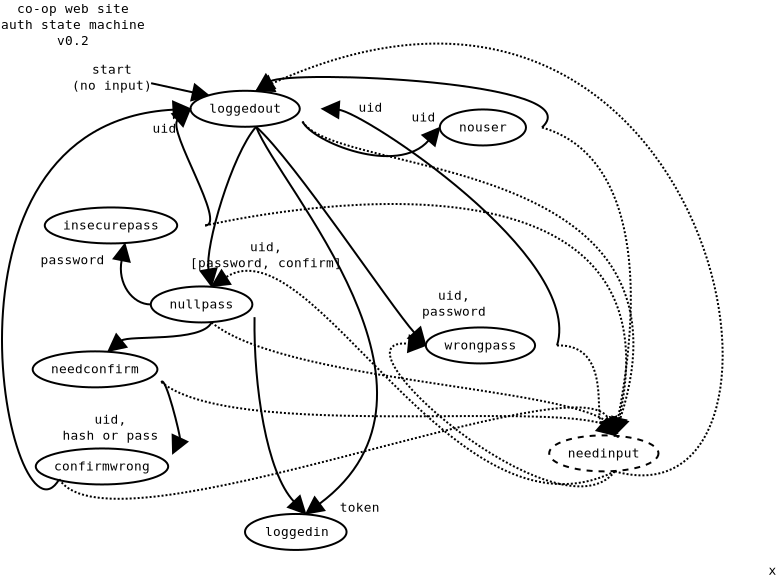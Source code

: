 <?xml version="1.0"?>
<dia:diagram xmlns:dia="http://www.lysator.liu.se/~alla/dia/">
  <dia:layer name="Background" visible="true">
    <dia:object type="ER - Attribute" version="0" id="O0">
      <dia:attribute name="obj_pos">
        <dia:point val="17.85,15.2"/>
      </dia:attribute>
      <dia:attribute name="obj_bb">
        <dia:rectangle val="17.8,15.15;23.978,17.05"/>
      </dia:attribute>
      <dia:attribute name="elem_corner">
        <dia:point val="17.85,15.2"/>
      </dia:attribute>
      <dia:attribute name="elem_width">
        <dia:real val="6.078"/>
      </dia:attribute>
      <dia:attribute name="elem_height">
        <dia:real val="1.8"/>
      </dia:attribute>
      <dia:attribute name="border_width">
        <dia:real val="0.1"/>
      </dia:attribute>
      <dia:attribute name="border_color">
        <dia:color val="#000000"/>
      </dia:attribute>
      <dia:attribute name="inner_color">
        <dia:color val="#ffffff"/>
      </dia:attribute>
      <dia:attribute name="name">
        <dia:string>#loggedin#</dia:string>
      </dia:attribute>
      <dia:attribute name="key">
        <dia:boolean val="false"/>
      </dia:attribute>
      <dia:attribute name="weak_key">
        <dia:boolean val="false"/>
      </dia:attribute>
      <dia:attribute name="derived">
        <dia:boolean val="false"/>
      </dia:attribute>
      <dia:attribute name="multivalued">
        <dia:boolean val="false"/>
      </dia:attribute>
    </dia:object>
    <dia:object type="Standard - Line" version="0" id="O1">
      <dia:attribute name="obj_pos">
        <dia:point val="13.156,-6.338"/>
      </dia:attribute>
      <dia:attribute name="obj_bb">
        <dia:rectangle val="13.107,-6.477;16.258,-4.914"/>
      </dia:attribute>
      <dia:attribute name="conn_endpoints">
        <dia:point val="13.156,-6.338"/>
        <dia:point val="16.086,-5.695"/>
      </dia:attribute>
      <dia:attribute name="numcp">
        <dia:int val="1"/>
      </dia:attribute>
      <dia:attribute name="end_arrow">
        <dia:enum val="3"/>
      </dia:attribute>
      <dia:attribute name="end_arrow_length">
        <dia:real val="0.8"/>
      </dia:attribute>
      <dia:attribute name="end_arrow_width">
        <dia:real val="0.8"/>
      </dia:attribute>
      <dia:connections>
        <dia:connection handle="1" to="O3" connection="0"/>
      </dia:connections>
    </dia:object>
    <dia:object type="Standard - Text" version="0" id="O2">
      <dia:attribute name="obj_pos">
        <dia:point val="11.2,-6.806"/>
      </dia:attribute>
      <dia:attribute name="obj_bb">
        <dia:rectangle val="8.676,-7.424;13.724,-5.824"/>
      </dia:attribute>
      <dia:attribute name="text">
        <dia:composite type="text">
          <dia:attribute name="string">
            <dia:string>#start
(no input)#</dia:string>
          </dia:attribute>
          <dia:attribute name="font">
            <dia:font name="Courier"/>
          </dia:attribute>
          <dia:attribute name="height">
            <dia:real val="0.8"/>
          </dia:attribute>
          <dia:attribute name="pos">
            <dia:point val="11.2,-6.806"/>
          </dia:attribute>
          <dia:attribute name="color">
            <dia:color val="#000000"/>
          </dia:attribute>
          <dia:attribute name="alignment">
            <dia:enum val="1"/>
          </dia:attribute>
        </dia:composite>
      </dia:attribute>
    </dia:object>
    <dia:object type="ER - Attribute" version="0" id="O3">
      <dia:attribute name="obj_pos">
        <dia:point val="15.125,-5.959"/>
      </dia:attribute>
      <dia:attribute name="obj_bb">
        <dia:rectangle val="15.075,-6.009;21.738,-4.109"/>
      </dia:attribute>
      <dia:attribute name="elem_corner">
        <dia:point val="15.125,-5.959"/>
      </dia:attribute>
      <dia:attribute name="elem_width">
        <dia:real val="6.563"/>
      </dia:attribute>
      <dia:attribute name="elem_height">
        <dia:real val="1.8"/>
      </dia:attribute>
      <dia:attribute name="border_width">
        <dia:real val="0.1"/>
      </dia:attribute>
      <dia:attribute name="border_color">
        <dia:color val="#000000"/>
      </dia:attribute>
      <dia:attribute name="inner_color">
        <dia:color val="#ffffff"/>
      </dia:attribute>
      <dia:attribute name="name">
        <dia:string>#loggedout#</dia:string>
      </dia:attribute>
      <dia:attribute name="key">
        <dia:boolean val="false"/>
      </dia:attribute>
      <dia:attribute name="weak_key">
        <dia:boolean val="false"/>
      </dia:attribute>
      <dia:attribute name="derived">
        <dia:boolean val="false"/>
      </dia:attribute>
      <dia:attribute name="multivalued">
        <dia:boolean val="false"/>
      </dia:attribute>
    </dia:object>
    <dia:object type="Standard - BezierLine" version="0" id="O4">
      <dia:attribute name="obj_pos">
        <dia:point val="18.407,-4.159"/>
      </dia:attribute>
      <dia:attribute name="obj_bb">
        <dia:rectangle val="18.311,-4.255;26.989,6.872"/>
      </dia:attribute>
      <dia:attribute name="bez_points">
        <dia:point val="18.407,-4.159"/>
        <dia:point val="20.328,-2.442"/>
        <dia:point val="25.119,4.799"/>
        <dia:point val="26.89,6.774"/>
      </dia:attribute>
      <dia:attribute name="corner_types">
        <dia:enum val="0"/>
        <dia:enum val="0"/>
      </dia:attribute>
      <dia:attribute name="line_width">
        <dia:real val="0.1"/>
      </dia:attribute>
      <dia:attribute name="end_arrow">
        <dia:enum val="3"/>
      </dia:attribute>
      <dia:attribute name="end_arrow_length">
        <dia:real val="0.8"/>
      </dia:attribute>
      <dia:attribute name="end_arrow_width">
        <dia:real val="0.8"/>
      </dia:attribute>
      <dia:connections>
        <dia:connection handle="0" to="O3" connection="6"/>
        <dia:connection handle="3" to="O6" connection="3"/>
      </dia:connections>
    </dia:object>
    <dia:object type="Standard - Text" version="0" id="O5">
      <dia:attribute name="obj_pos">
        <dia:point val="28.3,4.494"/>
      </dia:attribute>
      <dia:attribute name="obj_bb">
        <dia:rectangle val="26.261,3.876;30.339,5.476"/>
      </dia:attribute>
      <dia:attribute name="text">
        <dia:composite type="text">
          <dia:attribute name="string">
            <dia:string>#uid,
password#</dia:string>
          </dia:attribute>
          <dia:attribute name="font">
            <dia:font name="Courier"/>
          </dia:attribute>
          <dia:attribute name="height">
            <dia:real val="0.8"/>
          </dia:attribute>
          <dia:attribute name="pos">
            <dia:point val="28.3,4.494"/>
          </dia:attribute>
          <dia:attribute name="color">
            <dia:color val="#000000"/>
          </dia:attribute>
          <dia:attribute name="alignment">
            <dia:enum val="1"/>
          </dia:attribute>
        </dia:composite>
      </dia:attribute>
    </dia:object>
    <dia:object type="ER - Attribute" version="0" id="O6">
      <dia:attribute name="obj_pos">
        <dia:point val="26.89,5.874"/>
      </dia:attribute>
      <dia:attribute name="obj_bb">
        <dia:rectangle val="26.84,5.824;33.503,7.724"/>
      </dia:attribute>
      <dia:attribute name="elem_corner">
        <dia:point val="26.89,5.874"/>
      </dia:attribute>
      <dia:attribute name="elem_width">
        <dia:real val="6.563"/>
      </dia:attribute>
      <dia:attribute name="elem_height">
        <dia:real val="1.8"/>
      </dia:attribute>
      <dia:attribute name="border_width">
        <dia:real val="0.1"/>
      </dia:attribute>
      <dia:attribute name="border_color">
        <dia:color val="#000000"/>
      </dia:attribute>
      <dia:attribute name="inner_color">
        <dia:color val="#ffffff"/>
      </dia:attribute>
      <dia:attribute name="name">
        <dia:string>#wrongpass#</dia:string>
      </dia:attribute>
      <dia:attribute name="key">
        <dia:boolean val="false"/>
      </dia:attribute>
      <dia:attribute name="weak_key">
        <dia:boolean val="false"/>
      </dia:attribute>
      <dia:attribute name="derived">
        <dia:boolean val="false"/>
      </dia:attribute>
      <dia:attribute name="multivalued">
        <dia:boolean val="false"/>
      </dia:attribute>
    </dia:object>
    <dia:object type="Standard - Text" version="0" id="O7">
      <dia:attribute name="obj_pos">
        <dia:point val="18.906,2.065"/>
      </dia:attribute>
      <dia:attribute name="obj_bb">
        <dia:rectangle val="14.201,1.448;23.612,3.048"/>
      </dia:attribute>
      <dia:attribute name="text">
        <dia:composite type="text">
          <dia:attribute name="string">
            <dia:string>#uid,
[password, confirm]#</dia:string>
          </dia:attribute>
          <dia:attribute name="font">
            <dia:font name="Courier"/>
          </dia:attribute>
          <dia:attribute name="height">
            <dia:real val="0.8"/>
          </dia:attribute>
          <dia:attribute name="pos">
            <dia:point val="18.906,2.065"/>
          </dia:attribute>
          <dia:attribute name="color">
            <dia:color val="#000000"/>
          </dia:attribute>
          <dia:attribute name="alignment">
            <dia:enum val="1"/>
          </dia:attribute>
        </dia:composite>
      </dia:attribute>
    </dia:object>
    <dia:object type="Standard - BezierLine" version="0" id="O8">
      <dia:attribute name="obj_pos">
        <dia:point val="18.407,-4.159"/>
      </dia:attribute>
      <dia:attribute name="obj_bb">
        <dia:rectangle val="16.081,-4.226;18.474,3.922"/>
      </dia:attribute>
      <dia:attribute name="bez_points">
        <dia:point val="18.407,-4.159"/>
        <dia:point val="17.207,-2.809"/>
        <dia:point val="15.83,1.862"/>
        <dia:point val="16.179,3.824"/>
      </dia:attribute>
      <dia:attribute name="corner_types">
        <dia:enum val="0"/>
        <dia:enum val="0"/>
      </dia:attribute>
      <dia:attribute name="line_width">
        <dia:real val="0.1"/>
      </dia:attribute>
      <dia:attribute name="end_arrow">
        <dia:enum val="3"/>
      </dia:attribute>
      <dia:attribute name="end_arrow_length">
        <dia:real val="0.8"/>
      </dia:attribute>
      <dia:attribute name="end_arrow_width">
        <dia:real val="0.8"/>
      </dia:attribute>
      <dia:connections>
        <dia:connection handle="0" to="O3" connection="6"/>
        <dia:connection handle="3" to="O9" connection="1"/>
      </dia:connections>
    </dia:object>
    <dia:object type="ER - Attribute" version="0" id="O9">
      <dia:attribute name="obj_pos">
        <dia:point val="13.14,3.824"/>
      </dia:attribute>
      <dia:attribute name="obj_bb">
        <dia:rectangle val="13.09,3.774;19.268,5.674"/>
      </dia:attribute>
      <dia:attribute name="elem_corner">
        <dia:point val="13.14,3.824"/>
      </dia:attribute>
      <dia:attribute name="elem_width">
        <dia:real val="6.078"/>
      </dia:attribute>
      <dia:attribute name="elem_height">
        <dia:real val="1.8"/>
      </dia:attribute>
      <dia:attribute name="border_width">
        <dia:real val="0.1"/>
      </dia:attribute>
      <dia:attribute name="border_color">
        <dia:color val="#000000"/>
      </dia:attribute>
      <dia:attribute name="inner_color">
        <dia:color val="#ffffff"/>
      </dia:attribute>
      <dia:attribute name="name">
        <dia:string>#nullpass#</dia:string>
      </dia:attribute>
      <dia:attribute name="key">
        <dia:boolean val="false"/>
      </dia:attribute>
      <dia:attribute name="weak_key">
        <dia:boolean val="false"/>
      </dia:attribute>
      <dia:attribute name="derived">
        <dia:boolean val="false"/>
      </dia:attribute>
      <dia:attribute name="multivalued">
        <dia:boolean val="false"/>
      </dia:attribute>
    </dia:object>
    <dia:object type="ER - Attribute" version="0" id="O10">
      <dia:attribute name="obj_pos">
        <dia:point val="7.84,-0.126"/>
      </dia:attribute>
      <dia:attribute name="obj_bb">
        <dia:rectangle val="7.79,-0.176;15.908,1.724"/>
      </dia:attribute>
      <dia:attribute name="elem_corner">
        <dia:point val="7.84,-0.126"/>
      </dia:attribute>
      <dia:attribute name="elem_width">
        <dia:real val="8.018"/>
      </dia:attribute>
      <dia:attribute name="elem_height">
        <dia:real val="1.8"/>
      </dia:attribute>
      <dia:attribute name="border_width">
        <dia:real val="0.1"/>
      </dia:attribute>
      <dia:attribute name="border_color">
        <dia:color val="#000000"/>
      </dia:attribute>
      <dia:attribute name="inner_color">
        <dia:color val="#ffffff"/>
      </dia:attribute>
      <dia:attribute name="name">
        <dia:string>#insecurepass#</dia:string>
      </dia:attribute>
      <dia:attribute name="key">
        <dia:boolean val="false"/>
      </dia:attribute>
      <dia:attribute name="weak_key">
        <dia:boolean val="false"/>
      </dia:attribute>
      <dia:attribute name="derived">
        <dia:boolean val="false"/>
      </dia:attribute>
      <dia:attribute name="multivalued">
        <dia:boolean val="false"/>
      </dia:attribute>
    </dia:object>
    <dia:object type="Standard - Text" version="0" id="O11">
      <dia:attribute name="obj_pos">
        <dia:point val="11.129,10.691"/>
      </dia:attribute>
      <dia:attribute name="obj_bb">
        <dia:rectangle val="8.12,10.074;14.138,11.674"/>
      </dia:attribute>
      <dia:attribute name="text">
        <dia:composite type="text">
          <dia:attribute name="string">
            <dia:string>#uid,
hash or pass#</dia:string>
          </dia:attribute>
          <dia:attribute name="font">
            <dia:font name="Courier"/>
          </dia:attribute>
          <dia:attribute name="height">
            <dia:real val="0.8"/>
          </dia:attribute>
          <dia:attribute name="pos">
            <dia:point val="11.129,10.691"/>
          </dia:attribute>
          <dia:attribute name="color">
            <dia:color val="#000000"/>
          </dia:attribute>
          <dia:attribute name="alignment">
            <dia:enum val="1"/>
          </dia:attribute>
        </dia:composite>
      </dia:attribute>
    </dia:object>
    <dia:object type="Standard - BezierLine" version="0" id="O12">
      <dia:attribute name="obj_pos">
        <dia:point val="13.666,8.606"/>
      </dia:attribute>
      <dia:attribute name="obj_bb">
        <dia:rectangle val="13.647,8.595;14.276,12.231"/>
      </dia:attribute>
      <dia:attribute name="bez_points">
        <dia:point val="13.666,8.606"/>
        <dia:point val="13.877,8.228"/>
        <dia:point val="14.633,11.339"/>
        <dia:point val="14.233,12.189"/>
      </dia:attribute>
      <dia:attribute name="corner_types">
        <dia:enum val="0"/>
        <dia:enum val="0"/>
      </dia:attribute>
      <dia:attribute name="line_width">
        <dia:real val="0.1"/>
      </dia:attribute>
      <dia:attribute name="end_arrow">
        <dia:enum val="3"/>
      </dia:attribute>
      <dia:attribute name="end_arrow_length">
        <dia:real val="0.8"/>
      </dia:attribute>
      <dia:attribute name="end_arrow_width">
        <dia:real val="0.8"/>
      </dia:attribute>
      <dia:connections>
        <dia:connection handle="0" to="O39" connection="7"/>
        <dia:connection handle="3" to="O20" connection="2"/>
      </dia:connections>
    </dia:object>
    <dia:object type="Standard - BezierLine" version="0" id="O13">
      <dia:attribute name="obj_pos">
        <dia:point val="8.564,13.461"/>
      </dia:attribute>
      <dia:attribute name="obj_bb">
        <dia:rectangle val="8.359,-5.744;15.81,13.58"/>
      </dia:attribute>
      <dia:attribute name="bez_points">
        <dia:point val="8.564,13.461"/>
        <dia:point val="6.187,17.558"/>
        <dia:point val="1.417,-4.342"/>
        <dia:point val="15.125,-5.059"/>
      </dia:attribute>
      <dia:attribute name="corner_types">
        <dia:enum val="0"/>
        <dia:enum val="0"/>
      </dia:attribute>
      <dia:attribute name="line_width">
        <dia:real val="0.1"/>
      </dia:attribute>
      <dia:attribute name="end_arrow">
        <dia:enum val="3"/>
      </dia:attribute>
      <dia:attribute name="end_arrow_length">
        <dia:real val="0.8"/>
      </dia:attribute>
      <dia:attribute name="end_arrow_width">
        <dia:real val="0.8"/>
      </dia:attribute>
      <dia:connections>
        <dia:connection handle="0" to="O20" connection="5"/>
        <dia:connection handle="3" to="O3" connection="3"/>
      </dia:connections>
    </dia:object>
    <dia:object type="Standard - BezierLine" version="0" id="O14">
      <dia:attribute name="obj_pos">
        <dia:point val="33.453,6.774"/>
      </dia:attribute>
      <dia:attribute name="obj_bb">
        <dia:rectangle val="21.587,-5.16;33.676,6.996"/>
      </dia:attribute>
      <dia:attribute name="bez_points">
        <dia:point val="33.453,6.774"/>
        <dia:point val="34.803,2.324"/>
        <dia:point val="23.706,-4.935"/>
        <dia:point val="21.688,-5.059"/>
      </dia:attribute>
      <dia:attribute name="corner_types">
        <dia:enum val="0"/>
        <dia:enum val="0"/>
      </dia:attribute>
      <dia:attribute name="line_width">
        <dia:real val="0.1"/>
      </dia:attribute>
      <dia:attribute name="end_arrow">
        <dia:enum val="3"/>
      </dia:attribute>
      <dia:attribute name="end_arrow_length">
        <dia:real val="0.8"/>
      </dia:attribute>
      <dia:attribute name="end_arrow_width">
        <dia:real val="0.8"/>
      </dia:attribute>
      <dia:connections>
        <dia:connection handle="0" to="O6" connection="4"/>
        <dia:connection handle="3" to="O3" connection="4"/>
      </dia:connections>
    </dia:object>
    <dia:object type="Standard - Text" version="0" id="O15">
      <dia:attribute name="obj_pos">
        <dia:point val="26.776,-4.429"/>
      </dia:attribute>
      <dia:attribute name="obj_bb">
        <dia:rectangle val="25.948,-5.046;27.603,-4.246"/>
      </dia:attribute>
      <dia:attribute name="text">
        <dia:composite type="text">
          <dia:attribute name="string">
            <dia:string>#uid#</dia:string>
          </dia:attribute>
          <dia:attribute name="font">
            <dia:font name="Courier"/>
          </dia:attribute>
          <dia:attribute name="height">
            <dia:real val="0.8"/>
          </dia:attribute>
          <dia:attribute name="pos">
            <dia:point val="26.776,-4.429"/>
          </dia:attribute>
          <dia:attribute name="color">
            <dia:color val="#000000"/>
          </dia:attribute>
          <dia:attribute name="alignment">
            <dia:enum val="1"/>
          </dia:attribute>
        </dia:composite>
      </dia:attribute>
    </dia:object>
    <dia:object type="Standard - BezierLine" version="0" id="O16">
      <dia:attribute name="obj_pos">
        <dia:point val="18.407,-4.159"/>
      </dia:attribute>
      <dia:attribute name="obj_bb">
        <dia:rectangle val="18.257,-4.309;21.195,15.612"/>
      </dia:attribute>
      <dia:attribute name="bez_points">
        <dia:point val="18.407,-4.159"/>
        <dia:point val="19.556,-1.159"/>
        <dia:point val="29.132,9.091"/>
        <dia:point val="20.889,15.2"/>
      </dia:attribute>
      <dia:attribute name="corner_types">
        <dia:enum val="0"/>
        <dia:enum val="0"/>
      </dia:attribute>
      <dia:attribute name="line_width">
        <dia:real val="0.1"/>
      </dia:attribute>
      <dia:attribute name="end_arrow">
        <dia:enum val="3"/>
      </dia:attribute>
      <dia:attribute name="end_arrow_length">
        <dia:real val="0.8"/>
      </dia:attribute>
      <dia:attribute name="end_arrow_width">
        <dia:real val="0.8"/>
      </dia:attribute>
      <dia:connections>
        <dia:connection handle="0" to="O3" connection="6"/>
        <dia:connection handle="3" to="O0" connection="1"/>
      </dia:connections>
    </dia:object>
    <dia:object type="Standard - Text" version="0" id="O17">
      <dia:attribute name="obj_pos">
        <dia:point val="23.591,15.092"/>
      </dia:attribute>
      <dia:attribute name="obj_bb">
        <dia:rectangle val="22.279,14.475;24.903,15.275"/>
      </dia:attribute>
      <dia:attribute name="text">
        <dia:composite type="text">
          <dia:attribute name="string">
            <dia:string>#token#</dia:string>
          </dia:attribute>
          <dia:attribute name="font">
            <dia:font name="Courier"/>
          </dia:attribute>
          <dia:attribute name="height">
            <dia:real val="0.8"/>
          </dia:attribute>
          <dia:attribute name="pos">
            <dia:point val="23.591,15.092"/>
          </dia:attribute>
          <dia:attribute name="color">
            <dia:color val="#000000"/>
          </dia:attribute>
          <dia:attribute name="alignment">
            <dia:enum val="1"/>
          </dia:attribute>
        </dia:composite>
      </dia:attribute>
    </dia:object>
    <dia:object type="Standard - BezierLine" version="0" id="O18">
      <dia:attribute name="obj_pos">
        <dia:point val="18.328,5.36"/>
      </dia:attribute>
      <dia:attribute name="obj_bb">
        <dia:rectangle val="18.157,5.188;20.992,15.303"/>
      </dia:attribute>
      <dia:attribute name="bez_points">
        <dia:point val="18.328,5.36"/>
        <dia:point val="18.276,8.791"/>
        <dia:point val="18.925,13.141"/>
        <dia:point val="20.889,15.2"/>
      </dia:attribute>
      <dia:attribute name="corner_types">
        <dia:enum val="0"/>
        <dia:enum val="0"/>
      </dia:attribute>
      <dia:attribute name="line_width">
        <dia:real val="0.1"/>
      </dia:attribute>
      <dia:attribute name="end_arrow">
        <dia:enum val="3"/>
      </dia:attribute>
      <dia:attribute name="end_arrow_length">
        <dia:real val="0.8"/>
      </dia:attribute>
      <dia:attribute name="end_arrow_width">
        <dia:real val="0.8"/>
      </dia:attribute>
      <dia:connections>
        <dia:connection handle="0" to="O9" connection="7"/>
        <dia:connection handle="3" to="O0" connection="1"/>
      </dia:connections>
    </dia:object>
    <dia:object type="ER - Attribute" version="0" id="O19">
      <dia:attribute name="obj_pos">
        <dia:point val="27.59,-5.025"/>
      </dia:attribute>
      <dia:attribute name="obj_bb">
        <dia:rectangle val="27.54,-5.075;32.749,-3.175"/>
      </dia:attribute>
      <dia:attribute name="elem_corner">
        <dia:point val="27.59,-5.025"/>
      </dia:attribute>
      <dia:attribute name="elem_width">
        <dia:real val="5.109"/>
      </dia:attribute>
      <dia:attribute name="elem_height">
        <dia:real val="1.8"/>
      </dia:attribute>
      <dia:attribute name="border_width">
        <dia:real val="0.1"/>
      </dia:attribute>
      <dia:attribute name="border_color">
        <dia:color val="#000000"/>
      </dia:attribute>
      <dia:attribute name="inner_color">
        <dia:color val="#ffffff"/>
      </dia:attribute>
      <dia:attribute name="name">
        <dia:string>#nouser#</dia:string>
      </dia:attribute>
      <dia:attribute name="key">
        <dia:boolean val="false"/>
      </dia:attribute>
      <dia:attribute name="weak_key">
        <dia:boolean val="false"/>
      </dia:attribute>
      <dia:attribute name="derived">
        <dia:boolean val="false"/>
      </dia:attribute>
      <dia:attribute name="multivalued">
        <dia:boolean val="false"/>
      </dia:attribute>
    </dia:object>
    <dia:object type="ER - Attribute" version="0" id="O20">
      <dia:attribute name="obj_pos">
        <dia:point val="7.39,11.925"/>
      </dia:attribute>
      <dia:attribute name="obj_bb">
        <dia:rectangle val="7.34,11.875;15.458,13.775"/>
      </dia:attribute>
      <dia:attribute name="elem_corner">
        <dia:point val="7.39,11.925"/>
      </dia:attribute>
      <dia:attribute name="elem_width">
        <dia:real val="8.018"/>
      </dia:attribute>
      <dia:attribute name="elem_height">
        <dia:real val="1.8"/>
      </dia:attribute>
      <dia:attribute name="border_width">
        <dia:real val="0.1"/>
      </dia:attribute>
      <dia:attribute name="border_color">
        <dia:color val="#000000"/>
      </dia:attribute>
      <dia:attribute name="inner_color">
        <dia:color val="#ffffff"/>
      </dia:attribute>
      <dia:attribute name="name">
        <dia:string>#confirmwrong#</dia:string>
      </dia:attribute>
      <dia:attribute name="key">
        <dia:boolean val="false"/>
      </dia:attribute>
      <dia:attribute name="weak_key">
        <dia:boolean val="false"/>
      </dia:attribute>
      <dia:attribute name="derived">
        <dia:boolean val="false"/>
      </dia:attribute>
      <dia:attribute name="multivalued">
        <dia:boolean val="false"/>
      </dia:attribute>
    </dia:object>
    <dia:object type="Standard - BezierLine" version="0" id="O21">
      <dia:attribute name="obj_pos">
        <dia:point val="13.14,4.724"/>
      </dia:attribute>
      <dia:attribute name="obj_bb">
        <dia:rectangle val="11.749,1.574;13.187,4.77"/>
      </dia:attribute>
      <dia:attribute name="bez_points">
        <dia:point val="13.14,4.724"/>
        <dia:point val="12.21,4.724"/>
        <dia:point val="11.456,3.665"/>
        <dia:point val="11.849,1.674"/>
      </dia:attribute>
      <dia:attribute name="corner_types">
        <dia:enum val="0"/>
        <dia:enum val="0"/>
      </dia:attribute>
      <dia:attribute name="line_width">
        <dia:real val="0.1"/>
      </dia:attribute>
      <dia:attribute name="end_arrow">
        <dia:enum val="3"/>
      </dia:attribute>
      <dia:attribute name="end_arrow_length">
        <dia:real val="0.8"/>
      </dia:attribute>
      <dia:attribute name="end_arrow_width">
        <dia:real val="0.8"/>
      </dia:attribute>
      <dia:connections>
        <dia:connection handle="0" to="O9" connection="3"/>
        <dia:connection handle="3" to="O10" connection="6"/>
      </dia:connections>
    </dia:object>
    <dia:object type="Standard - BezierLine" version="0" id="O22">
      <dia:attribute name="obj_pos">
        <dia:point val="15.858,0.774"/>
      </dia:attribute>
      <dia:attribute name="obj_bb">
        <dia:rectangle val="15.072,-5.119;15.858,0.83"/>
      </dia:attribute>
      <dia:attribute name="bez_points">
        <dia:point val="15.858,0.774"/>
        <dia:point val="16.986,0.774"/>
        <dia:point val="13.925,-4.009"/>
        <dia:point val="15.125,-5.059"/>
      </dia:attribute>
      <dia:attribute name="corner_types">
        <dia:enum val="0"/>
        <dia:enum val="0"/>
      </dia:attribute>
      <dia:attribute name="line_width">
        <dia:real val="0.1"/>
      </dia:attribute>
      <dia:attribute name="end_arrow">
        <dia:enum val="3"/>
      </dia:attribute>
      <dia:attribute name="end_arrow_length">
        <dia:real val="0.8"/>
      </dia:attribute>
      <dia:attribute name="end_arrow_width">
        <dia:real val="0.8"/>
      </dia:attribute>
      <dia:connections>
        <dia:connection handle="0" to="O10" connection="4"/>
        <dia:connection handle="3" to="O3" connection="3"/>
      </dia:connections>
    </dia:object>
    <dia:object type="Standard - BezierLine" version="0" id="O23">
      <dia:attribute name="obj_pos">
        <dia:point val="32.699,-4.125"/>
      </dia:attribute>
      <dia:attribute name="obj_bb">
        <dia:rectangle val="18.326,-6.04;32.815,-3.996"/>
      </dia:attribute>
      <dia:attribute name="bez_points">
        <dia:point val="32.699,-4.125"/>
        <dia:point val="35.272,-6.451"/>
        <dia:point val="20.026,-7.029"/>
        <dia:point val="18.407,-5.959"/>
      </dia:attribute>
      <dia:attribute name="corner_types">
        <dia:enum val="0"/>
        <dia:enum val="0"/>
      </dia:attribute>
      <dia:attribute name="line_width">
        <dia:real val="0.1"/>
      </dia:attribute>
      <dia:attribute name="end_arrow">
        <dia:enum val="3"/>
      </dia:attribute>
      <dia:attribute name="end_arrow_length">
        <dia:real val="0.8"/>
      </dia:attribute>
      <dia:attribute name="end_arrow_width">
        <dia:real val="0.8"/>
      </dia:attribute>
      <dia:connections>
        <dia:connection handle="0" to="O19" connection="4"/>
        <dia:connection handle="3" to="O3" connection="1"/>
      </dia:connections>
    </dia:object>
    <dia:object type="Standard - Text" version="0" id="O24">
      <dia:attribute name="obj_pos">
        <dia:point val="9.226,2.712"/>
      </dia:attribute>
      <dia:attribute name="obj_bb">
        <dia:rectangle val="7.186,2.095;11.265,2.895"/>
      </dia:attribute>
      <dia:attribute name="text">
        <dia:composite type="text">
          <dia:attribute name="string">
            <dia:string>#password#</dia:string>
          </dia:attribute>
          <dia:attribute name="font">
            <dia:font name="Courier"/>
          </dia:attribute>
          <dia:attribute name="height">
            <dia:real val="0.8"/>
          </dia:attribute>
          <dia:attribute name="pos">
            <dia:point val="9.226,2.712"/>
          </dia:attribute>
          <dia:attribute name="color">
            <dia:color val="#000000"/>
          </dia:attribute>
          <dia:attribute name="alignment">
            <dia:enum val="1"/>
          </dia:attribute>
        </dia:composite>
      </dia:attribute>
    </dia:object>
    <dia:object type="Standard - BezierLine" version="0" id="O25">
      <dia:attribute name="obj_pos">
        <dia:point val="20.727,-4.422"/>
      </dia:attribute>
      <dia:attribute name="obj_bb">
        <dia:rectangle val="20.676,-4.473;27.713,-4.019"/>
      </dia:attribute>
      <dia:attribute name="bez_points">
        <dia:point val="20.727,-4.422"/>
        <dia:point val="21.206,-3.409"/>
        <dia:point val="25.477,-1.666"/>
        <dia:point val="27.59,-4.125"/>
      </dia:attribute>
      <dia:attribute name="corner_types">
        <dia:enum val="0"/>
        <dia:enum val="0"/>
      </dia:attribute>
      <dia:attribute name="line_width">
        <dia:real val="0.1"/>
      </dia:attribute>
      <dia:attribute name="end_arrow">
        <dia:enum val="3"/>
      </dia:attribute>
      <dia:attribute name="end_arrow_length">
        <dia:real val="0.8"/>
      </dia:attribute>
      <dia:attribute name="end_arrow_width">
        <dia:real val="0.8"/>
      </dia:attribute>
      <dia:connections>
        <dia:connection handle="0" to="O3" connection="7"/>
        <dia:connection handle="3" to="O19" connection="3"/>
      </dia:connections>
    </dia:object>
    <dia:object type="ER - Attribute" version="0" id="O26">
      <dia:attribute name="obj_pos">
        <dia:point val="33.06,11.271"/>
      </dia:attribute>
      <dia:attribute name="obj_bb">
        <dia:rectangle val="33.011,11.221;39.674,13.121"/>
      </dia:attribute>
      <dia:attribute name="elem_corner">
        <dia:point val="33.06,11.271"/>
      </dia:attribute>
      <dia:attribute name="elem_width">
        <dia:real val="6.563"/>
      </dia:attribute>
      <dia:attribute name="elem_height">
        <dia:real val="1.8"/>
      </dia:attribute>
      <dia:attribute name="border_width">
        <dia:real val="0.1"/>
      </dia:attribute>
      <dia:attribute name="border_color">
        <dia:color val="#000000"/>
      </dia:attribute>
      <dia:attribute name="inner_color">
        <dia:color val="#ffffff"/>
      </dia:attribute>
      <dia:attribute name="name">
        <dia:string>#needinput#</dia:string>
      </dia:attribute>
      <dia:attribute name="key">
        <dia:boolean val="false"/>
      </dia:attribute>
      <dia:attribute name="weak_key">
        <dia:boolean val="false"/>
      </dia:attribute>
      <dia:attribute name="derived">
        <dia:boolean val="true"/>
      </dia:attribute>
      <dia:attribute name="multivalued">
        <dia:boolean val="false"/>
      </dia:attribute>
    </dia:object>
    <dia:object type="Standard - BezierLine" version="0" id="O27">
      <dia:attribute name="obj_pos">
        <dia:point val="32.699,-4.125"/>
      </dia:attribute>
      <dia:attribute name="obj_bb">
        <dia:rectangle val="32.501,-4.322;36.802,11.731"/>
      </dia:attribute>
      <dia:attribute name="bez_points">
        <dia:point val="32.699,-4.125"/>
        <dia:point val="36.651,-3.009"/>
        <dia:point val="38.105,2.077"/>
        <dia:point val="36.342,11.271"/>
      </dia:attribute>
      <dia:attribute name="corner_types">
        <dia:enum val="0"/>
        <dia:enum val="0"/>
      </dia:attribute>
      <dia:attribute name="line_width">
        <dia:real val="0.1"/>
      </dia:attribute>
      <dia:attribute name="line_style">
        <dia:enum val="4"/>
      </dia:attribute>
      <dia:attribute name="end_arrow">
        <dia:enum val="3"/>
      </dia:attribute>
      <dia:attribute name="end_arrow_length">
        <dia:real val="0.8"/>
      </dia:attribute>
      <dia:attribute name="end_arrow_width">
        <dia:real val="0.8"/>
      </dia:attribute>
      <dia:connections>
        <dia:connection handle="0" to="O19" connection="4"/>
        <dia:connection handle="3" to="O26" connection="1"/>
      </dia:connections>
    </dia:object>
    <dia:object type="Standard - BezierLine" version="0" id="O28">
      <dia:attribute name="obj_pos">
        <dia:point val="36.342,13.071"/>
      </dia:attribute>
      <dia:attribute name="obj_bb">
        <dia:rectangle val="15.925,3.569;36.746,13.475"/>
      </dia:attribute>
      <dia:attribute name="bez_points">
        <dia:point val="36.342,13.071"/>
        <dia:point val="28.272,17.107"/>
        <dia:point val="21.272,0.549"/>
        <dia:point val="16.179,3.824"/>
      </dia:attribute>
      <dia:attribute name="corner_types">
        <dia:enum val="0"/>
        <dia:enum val="0"/>
      </dia:attribute>
      <dia:attribute name="line_width">
        <dia:real val="0.1"/>
      </dia:attribute>
      <dia:attribute name="line_style">
        <dia:enum val="4"/>
      </dia:attribute>
      <dia:attribute name="end_arrow">
        <dia:enum val="3"/>
      </dia:attribute>
      <dia:attribute name="end_arrow_length">
        <dia:real val="0.8"/>
      </dia:attribute>
      <dia:attribute name="end_arrow_width">
        <dia:real val="0.8"/>
      </dia:attribute>
      <dia:connections>
        <dia:connection handle="0" to="O26" connection="6"/>
        <dia:connection handle="3" to="O9" connection="1"/>
      </dia:connections>
    </dia:object>
    <dia:object type="Standard - BezierLine" version="0" id="O29">
      <dia:attribute name="obj_pos">
        <dia:point val="20.727,-4.422"/>
      </dia:attribute>
      <dia:attribute name="obj_bb">
        <dia:rectangle val="20.588,-4.561;37.054,11.983"/>
      </dia:attribute>
      <dia:attribute name="bez_points">
        <dia:point val="20.727,-4.422"/>
        <dia:point val="22.377,-1.642"/>
        <dia:point val="40.99,-2.959"/>
        <dia:point val="36.342,11.271"/>
      </dia:attribute>
      <dia:attribute name="corner_types">
        <dia:enum val="0"/>
        <dia:enum val="0"/>
      </dia:attribute>
      <dia:attribute name="line_width">
        <dia:real val="0.1"/>
      </dia:attribute>
      <dia:attribute name="line_style">
        <dia:enum val="4"/>
      </dia:attribute>
      <dia:attribute name="end_arrow">
        <dia:enum val="3"/>
      </dia:attribute>
      <dia:attribute name="end_arrow_length">
        <dia:real val="0.8"/>
      </dia:attribute>
      <dia:attribute name="end_arrow_width">
        <dia:real val="0.8"/>
      </dia:attribute>
      <dia:connections>
        <dia:connection handle="0" to="O3" connection="7"/>
        <dia:connection handle="3" to="O26" connection="1"/>
      </dia:connections>
    </dia:object>
    <dia:object type="Standard - BezierLine" version="0" id="O30">
      <dia:attribute name="obj_pos">
        <dia:point val="36.342,13.071"/>
      </dia:attribute>
      <dia:attribute name="obj_bb">
        <dia:rectangle val="26.864,6.513;36.521,13.21"/>
      </dia:attribute>
      <dia:attribute name="bez_points">
        <dia:point val="36.342,13.071"/>
        <dia:point val="33.572,16.649"/>
        <dia:point val="21.685,6.258"/>
        <dia:point val="26.89,6.774"/>
      </dia:attribute>
      <dia:attribute name="corner_types">
        <dia:enum val="0"/>
        <dia:enum val="0"/>
      </dia:attribute>
      <dia:attribute name="line_width">
        <dia:real val="0.1"/>
      </dia:attribute>
      <dia:attribute name="line_style">
        <dia:enum val="4"/>
      </dia:attribute>
      <dia:attribute name="end_arrow">
        <dia:enum val="3"/>
      </dia:attribute>
      <dia:attribute name="end_arrow_length">
        <dia:real val="0.8"/>
      </dia:attribute>
      <dia:attribute name="end_arrow_width">
        <dia:real val="0.8"/>
      </dia:attribute>
      <dia:connections>
        <dia:connection handle="0" to="O26" connection="6"/>
        <dia:connection handle="3" to="O6" connection="3"/>
      </dia:connections>
    </dia:object>
    <dia:object type="Standard - BezierLine" version="0" id="O31">
      <dia:attribute name="obj_pos">
        <dia:point val="15.858,0.774"/>
      </dia:attribute>
      <dia:attribute name="obj_bb">
        <dia:rectangle val="15.848,0.764;37.168,12.097"/>
      </dia:attribute>
      <dia:attribute name="bez_points">
        <dia:point val="15.858,0.774"/>
        <dia:point val="16.051,0.774"/>
        <dia:point val="40.95,-5.253"/>
        <dia:point val="36.342,11.271"/>
      </dia:attribute>
      <dia:attribute name="corner_types">
        <dia:enum val="0"/>
        <dia:enum val="0"/>
      </dia:attribute>
      <dia:attribute name="line_width">
        <dia:real val="0.1"/>
      </dia:attribute>
      <dia:attribute name="line_style">
        <dia:enum val="4"/>
      </dia:attribute>
      <dia:connections>
        <dia:connection handle="0" to="O10" connection="4"/>
        <dia:connection handle="3" to="O26" connection="1"/>
      </dia:connections>
    </dia:object>
    <dia:object type="Standard - BezierLine" version="0" id="O32">
      <dia:attribute name="obj_pos">
        <dia:point val="8.564,13.461"/>
      </dia:attribute>
      <dia:attribute name="obj_bb">
        <dia:rectangle val="8.36,11.194;36.538,13.592"/>
      </dia:attribute>
      <dia:attribute name="bez_points">
        <dia:point val="8.564,13.461"/>
        <dia:point val="11.172,17.549"/>
        <dia:point val="34.8,7.347"/>
        <dia:point val="36.342,11.271"/>
      </dia:attribute>
      <dia:attribute name="corner_types">
        <dia:enum val="0"/>
        <dia:enum val="0"/>
      </dia:attribute>
      <dia:attribute name="line_width">
        <dia:real val="0.1"/>
      </dia:attribute>
      <dia:attribute name="line_style">
        <dia:enum val="4"/>
      </dia:attribute>
      <dia:attribute name="end_arrow">
        <dia:enum val="3"/>
      </dia:attribute>
      <dia:attribute name="end_arrow_length">
        <dia:real val="0.8"/>
      </dia:attribute>
      <dia:attribute name="end_arrow_width">
        <dia:real val="0.8"/>
      </dia:attribute>
      <dia:connections>
        <dia:connection handle="0" to="O20" connection="5"/>
        <dia:connection handle="3" to="O26" connection="1"/>
      </dia:connections>
    </dia:object>
    <dia:object type="Standard - BezierLine" version="0" id="O33">
      <dia:attribute name="obj_pos">
        <dia:point val="36.342,13.071"/>
      </dia:attribute>
      <dia:attribute name="obj_bb">
        <dia:rectangle val="17.242,-7.123;36.494,13.615"/>
      </dia:attribute>
      <dia:attribute name="bez_points">
        <dia:point val="36.342,13.071"/>
        <dia:point val="47.228,16.108"/>
        <dia:point val="41.692,-16.593"/>
        <dia:point val="18.407,-5.959"/>
      </dia:attribute>
      <dia:attribute name="corner_types">
        <dia:enum val="0"/>
        <dia:enum val="0"/>
      </dia:attribute>
      <dia:attribute name="line_width">
        <dia:real val="0.1"/>
      </dia:attribute>
      <dia:attribute name="line_style">
        <dia:enum val="4"/>
      </dia:attribute>
      <dia:attribute name="end_arrow">
        <dia:enum val="3"/>
      </dia:attribute>
      <dia:attribute name="end_arrow_length">
        <dia:real val="0.8"/>
      </dia:attribute>
      <dia:attribute name="end_arrow_width">
        <dia:real val="0.8"/>
      </dia:attribute>
      <dia:connections>
        <dia:connection handle="0" to="O26" connection="6"/>
        <dia:connection handle="3" to="O3" connection="1"/>
      </dia:connections>
    </dia:object>
    <dia:object type="Standard - BezierLine" version="0" id="O34">
      <dia:attribute name="obj_pos">
        <dia:point val="33.453,6.774"/>
      </dia:attribute>
      <dia:attribute name="obj_bb">
        <dia:rectangle val="33.315,6.635;36.395,11.324"/>
      </dia:attribute>
      <dia:attribute name="bez_points">
        <dia:point val="33.453,6.774"/>
        <dia:point val="36.222,6.699"/>
        <dia:point val="35.28,10.362"/>
        <dia:point val="36.342,11.271"/>
      </dia:attribute>
      <dia:attribute name="corner_types">
        <dia:enum val="0"/>
        <dia:enum val="0"/>
      </dia:attribute>
      <dia:attribute name="line_width">
        <dia:real val="0.1"/>
      </dia:attribute>
      <dia:attribute name="line_style">
        <dia:enum val="4"/>
      </dia:attribute>
      <dia:attribute name="end_arrow">
        <dia:enum val="3"/>
      </dia:attribute>
      <dia:attribute name="end_arrow_length">
        <dia:real val="0.8"/>
      </dia:attribute>
      <dia:attribute name="end_arrow_width">
        <dia:real val="0.8"/>
      </dia:attribute>
      <dia:connections>
        <dia:connection handle="0" to="O6" connection="4"/>
        <dia:connection handle="3" to="O26" connection="1"/>
      </dia:connections>
    </dia:object>
    <dia:object type="Standard - Text" version="0" id="O35">
      <dia:attribute name="obj_pos">
        <dia:point val="13.827,-3.856"/>
      </dia:attribute>
      <dia:attribute name="obj_bb">
        <dia:rectangle val="13.0,-4.473;14.654,-3.673"/>
      </dia:attribute>
      <dia:attribute name="text">
        <dia:composite type="text">
          <dia:attribute name="string">
            <dia:string>#uid#</dia:string>
          </dia:attribute>
          <dia:attribute name="font">
            <dia:font name="Courier"/>
          </dia:attribute>
          <dia:attribute name="height">
            <dia:real val="0.8"/>
          </dia:attribute>
          <dia:attribute name="pos">
            <dia:point val="13.827,-3.856"/>
          </dia:attribute>
          <dia:attribute name="color">
            <dia:color val="#000000"/>
          </dia:attribute>
          <dia:attribute name="alignment">
            <dia:enum val="1"/>
          </dia:attribute>
        </dia:composite>
      </dia:attribute>
    </dia:object>
    <dia:object type="Standard - Text" version="0" id="O36">
      <dia:attribute name="obj_pos">
        <dia:point val="24.127,-4.906"/>
      </dia:attribute>
      <dia:attribute name="obj_bb">
        <dia:rectangle val="23.3,-5.523;24.954,-4.723"/>
      </dia:attribute>
      <dia:attribute name="text">
        <dia:composite type="text">
          <dia:attribute name="string">
            <dia:string>#uid#</dia:string>
          </dia:attribute>
          <dia:attribute name="font">
            <dia:font name="Courier"/>
          </dia:attribute>
          <dia:attribute name="height">
            <dia:real val="0.8"/>
          </dia:attribute>
          <dia:attribute name="pos">
            <dia:point val="24.127,-4.906"/>
          </dia:attribute>
          <dia:attribute name="color">
            <dia:color val="#000000"/>
          </dia:attribute>
          <dia:attribute name="alignment">
            <dia:enum val="1"/>
          </dia:attribute>
        </dia:composite>
      </dia:attribute>
    </dia:object>
    <dia:object type="Standard - Text" version="0" id="O37">
      <dia:attribute name="obj_pos">
        <dia:point val="9.25,-9.853"/>
      </dia:attribute>
      <dia:attribute name="obj_bb">
        <dia:rectangle val="4.787,-10.47;13.713,-8.07"/>
      </dia:attribute>
      <dia:attribute name="text">
        <dia:composite type="text">
          <dia:attribute name="string">
            <dia:string>#co-op web site
auth state machine
v0.2#</dia:string>
          </dia:attribute>
          <dia:attribute name="font">
            <dia:font name="Courier"/>
          </dia:attribute>
          <dia:attribute name="height">
            <dia:real val="0.8"/>
          </dia:attribute>
          <dia:attribute name="pos">
            <dia:point val="9.25,-9.853"/>
          </dia:attribute>
          <dia:attribute name="color">
            <dia:color val="#000000"/>
          </dia:attribute>
          <dia:attribute name="alignment">
            <dia:enum val="1"/>
          </dia:attribute>
        </dia:composite>
      </dia:attribute>
    </dia:object>
    <dia:object type="Standard - Text" version="0" id="O38">
      <dia:attribute name="obj_pos">
        <dia:point val="44.224,18.24"/>
      </dia:attribute>
      <dia:attribute name="obj_bb">
        <dia:rectangle val="43.831,17.622;44.566,18.422"/>
      </dia:attribute>
      <dia:attribute name="text">
        <dia:composite type="text">
          <dia:attribute name="string">
            <dia:string>#x#</dia:string>
          </dia:attribute>
          <dia:attribute name="font">
            <dia:font name="Courier"/>
          </dia:attribute>
          <dia:attribute name="height">
            <dia:real val="0.8"/>
          </dia:attribute>
          <dia:attribute name="pos">
            <dia:point val="44.224,18.24"/>
          </dia:attribute>
          <dia:attribute name="color">
            <dia:color val="#000000"/>
          </dia:attribute>
          <dia:attribute name="alignment">
            <dia:enum val="1"/>
          </dia:attribute>
        </dia:composite>
      </dia:attribute>
    </dia:object>
    <dia:object type="ER - Attribute" version="0" id="O39">
      <dia:attribute name="obj_pos">
        <dia:point val="7.236,7.07"/>
      </dia:attribute>
      <dia:attribute name="obj_bb">
        <dia:rectangle val="7.186,7.02;14.819,8.92"/>
      </dia:attribute>
      <dia:attribute name="elem_corner">
        <dia:point val="7.236,7.07"/>
      </dia:attribute>
      <dia:attribute name="elem_width">
        <dia:real val="7.533"/>
      </dia:attribute>
      <dia:attribute name="elem_height">
        <dia:real val="1.8"/>
      </dia:attribute>
      <dia:attribute name="border_width">
        <dia:real val="0.1"/>
      </dia:attribute>
      <dia:attribute name="border_color">
        <dia:color val="#000000"/>
      </dia:attribute>
      <dia:attribute name="inner_color">
        <dia:color val="#ffffff"/>
      </dia:attribute>
      <dia:attribute name="name">
        <dia:string>#needconfirm#</dia:string>
      </dia:attribute>
      <dia:attribute name="key">
        <dia:boolean val="false"/>
      </dia:attribute>
      <dia:attribute name="weak_key">
        <dia:boolean val="false"/>
      </dia:attribute>
      <dia:attribute name="derived">
        <dia:boolean val="false"/>
      </dia:attribute>
      <dia:attribute name="multivalued">
        <dia:boolean val="false"/>
      </dia:attribute>
    </dia:object>
    <dia:object type="Standard - BezierLine" version="0" id="O40">
      <dia:attribute name="obj_pos">
        <dia:point val="16.179,5.624"/>
      </dia:attribute>
      <dia:attribute name="obj_bb">
        <dia:rectangle val="15.979,5.423;36.464,11.393"/>
      </dia:attribute>
      <dia:attribute name="bez_points">
        <dia:point val="16.179,5.624"/>
        <dia:point val="20.187,8.903"/>
        <dia:point val="36.786,8.84"/>
        <dia:point val="36.342,11.271"/>
      </dia:attribute>
      <dia:attribute name="corner_types">
        <dia:enum val="0"/>
        <dia:enum val="0"/>
      </dia:attribute>
      <dia:attribute name="line_width">
        <dia:real val="0.1"/>
      </dia:attribute>
      <dia:attribute name="line_style">
        <dia:enum val="4"/>
      </dia:attribute>
      <dia:connections>
        <dia:connection handle="0" to="O9" connection="6"/>
        <dia:connection handle="3" to="O26" connection="1"/>
      </dia:connections>
    </dia:object>
    <dia:object type="Standard - BezierLine" version="0" id="O41">
      <dia:attribute name="obj_pos">
        <dia:point val="13.666,8.606"/>
      </dia:attribute>
      <dia:attribute name="obj_bb">
        <dia:rectangle val="13.466,8.406;36.608,11.511"/>
      </dia:attribute>
      <dia:attribute name="bez_points">
        <dia:point val="13.666,8.606"/>
        <dia:point val="17.674,11.886"/>
        <dia:point val="36.931,8.958"/>
        <dia:point val="36.486,11.39"/>
      </dia:attribute>
      <dia:attribute name="corner_types">
        <dia:enum val="0"/>
        <dia:enum val="0"/>
      </dia:attribute>
      <dia:attribute name="line_width">
        <dia:real val="0.1"/>
      </dia:attribute>
      <dia:attribute name="line_style">
        <dia:enum val="4"/>
      </dia:attribute>
      <dia:connections>
        <dia:connection handle="0" to="O39" connection="7"/>
      </dia:connections>
    </dia:object>
    <dia:object type="Standard - BezierLine" version="0" id="O42">
      <dia:attribute name="obj_pos">
        <dia:point val="16.179,5.624"/>
      </dia:attribute>
      <dia:attribute name="obj_bb">
        <dia:rectangle val="10.951,5.573;16.23,7.121"/>
      </dia:attribute>
      <dia:attribute name="bez_points">
        <dia:point val="16.179,5.624"/>
        <dia:point val="15.686,6.64"/>
        <dia:point val="12.036,6.24"/>
        <dia:point val="11.003,7.07"/>
      </dia:attribute>
      <dia:attribute name="corner_types">
        <dia:enum val="0"/>
        <dia:enum val="0"/>
      </dia:attribute>
      <dia:attribute name="line_width">
        <dia:real val="0.1"/>
      </dia:attribute>
      <dia:attribute name="end_arrow">
        <dia:enum val="3"/>
      </dia:attribute>
      <dia:attribute name="end_arrow_length">
        <dia:real val="0.8"/>
      </dia:attribute>
      <dia:attribute name="end_arrow_width">
        <dia:real val="0.8"/>
      </dia:attribute>
      <dia:connections>
        <dia:connection handle="0" to="O9" connection="6"/>
        <dia:connection handle="3" to="O39" connection="1"/>
      </dia:connections>
    </dia:object>
  </dia:layer>
</dia:diagram>
